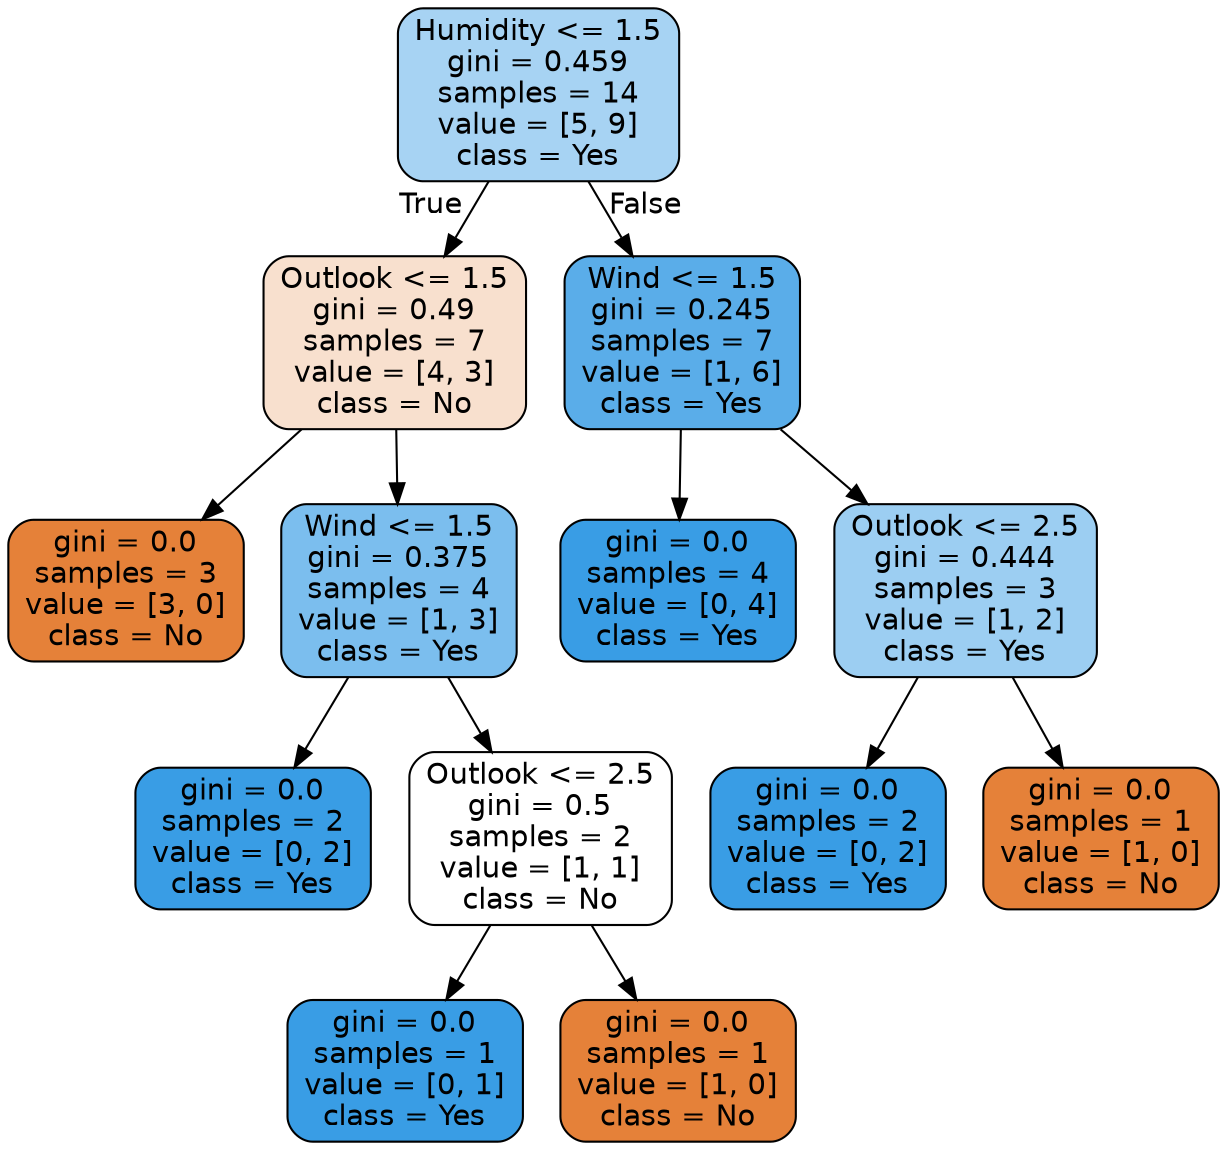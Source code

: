 digraph Tree {
node [shape=box, style="filled, rounded", color="black", fontname=helvetica] ;
edge [fontname=helvetica] ;
0 [label="Humidity <= 1.5\ngini = 0.459\nsamples = 14\nvalue = [5, 9]\nclass = Yes", fillcolor="#a7d3f3"] ;
1 [label="Outlook <= 1.5\ngini = 0.49\nsamples = 7\nvalue = [4, 3]\nclass = No", fillcolor="#f8e0ce"] ;
0 -> 1 [labeldistance=2.5, labelangle=45, headlabel="True"] ;
2 [label="gini = 0.0\nsamples = 3\nvalue = [3, 0]\nclass = No", fillcolor="#e58139"] ;
1 -> 2 ;
3 [label="Wind <= 1.5\ngini = 0.375\nsamples = 4\nvalue = [1, 3]\nclass = Yes", fillcolor="#7bbeee"] ;
1 -> 3 ;
4 [label="gini = 0.0\nsamples = 2\nvalue = [0, 2]\nclass = Yes", fillcolor="#399de5"] ;
3 -> 4 ;
5 [label="Outlook <= 2.5\ngini = 0.5\nsamples = 2\nvalue = [1, 1]\nclass = No", fillcolor="#ffffff"] ;
3 -> 5 ;
6 [label="gini = 0.0\nsamples = 1\nvalue = [0, 1]\nclass = Yes", fillcolor="#399de5"] ;
5 -> 6 ;
7 [label="gini = 0.0\nsamples = 1\nvalue = [1, 0]\nclass = No", fillcolor="#e58139"] ;
5 -> 7 ;
8 [label="Wind <= 1.5\ngini = 0.245\nsamples = 7\nvalue = [1, 6]\nclass = Yes", fillcolor="#5aade9"] ;
0 -> 8 [labeldistance=2.5, labelangle=-45, headlabel="False"] ;
9 [label="gini = 0.0\nsamples = 4\nvalue = [0, 4]\nclass = Yes", fillcolor="#399de5"] ;
8 -> 9 ;
10 [label="Outlook <= 2.5\ngini = 0.444\nsamples = 3\nvalue = [1, 2]\nclass = Yes", fillcolor="#9ccef2"] ;
8 -> 10 ;
11 [label="gini = 0.0\nsamples = 2\nvalue = [0, 2]\nclass = Yes", fillcolor="#399de5"] ;
10 -> 11 ;
12 [label="gini = 0.0\nsamples = 1\nvalue = [1, 0]\nclass = No", fillcolor="#e58139"] ;
10 -> 12 ;
}